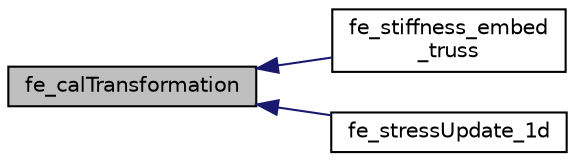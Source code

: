 digraph "fe_calTransformation"
{
  edge [fontname="Helvetica",fontsize="10",labelfontname="Helvetica",labelfontsize="10"];
  node [fontname="Helvetica",fontsize="10",shape=record];
  rankdir="LR";
  Node1 [label="fe_calTransformation",height=0.2,width=0.4,color="black", fillcolor="grey75", style="filled", fontcolor="black"];
  Node1 -> Node2 [dir="back",color="midnightblue",fontsize="10",style="solid",fontname="Helvetica"];
  Node2 [label="fe_stiffness_embed\l_truss",height=0.2,width=0.4,color="black", fillcolor="white", style="filled",URL="$fe__stiffness__embed__truss_8cpp.html#ab3798340a27f0972299b3820aab0ccba"];
  Node1 -> Node3 [dir="back",color="midnightblue",fontsize="10",style="solid",fontname="Helvetica"];
  Node3 [label="fe_stressUpdate_1d",height=0.2,width=0.4,color="black", fillcolor="white", style="filled",URL="$fe__stress_update_8cpp.html#a94c1b672863e28bc2c70d08726939929"];
}
